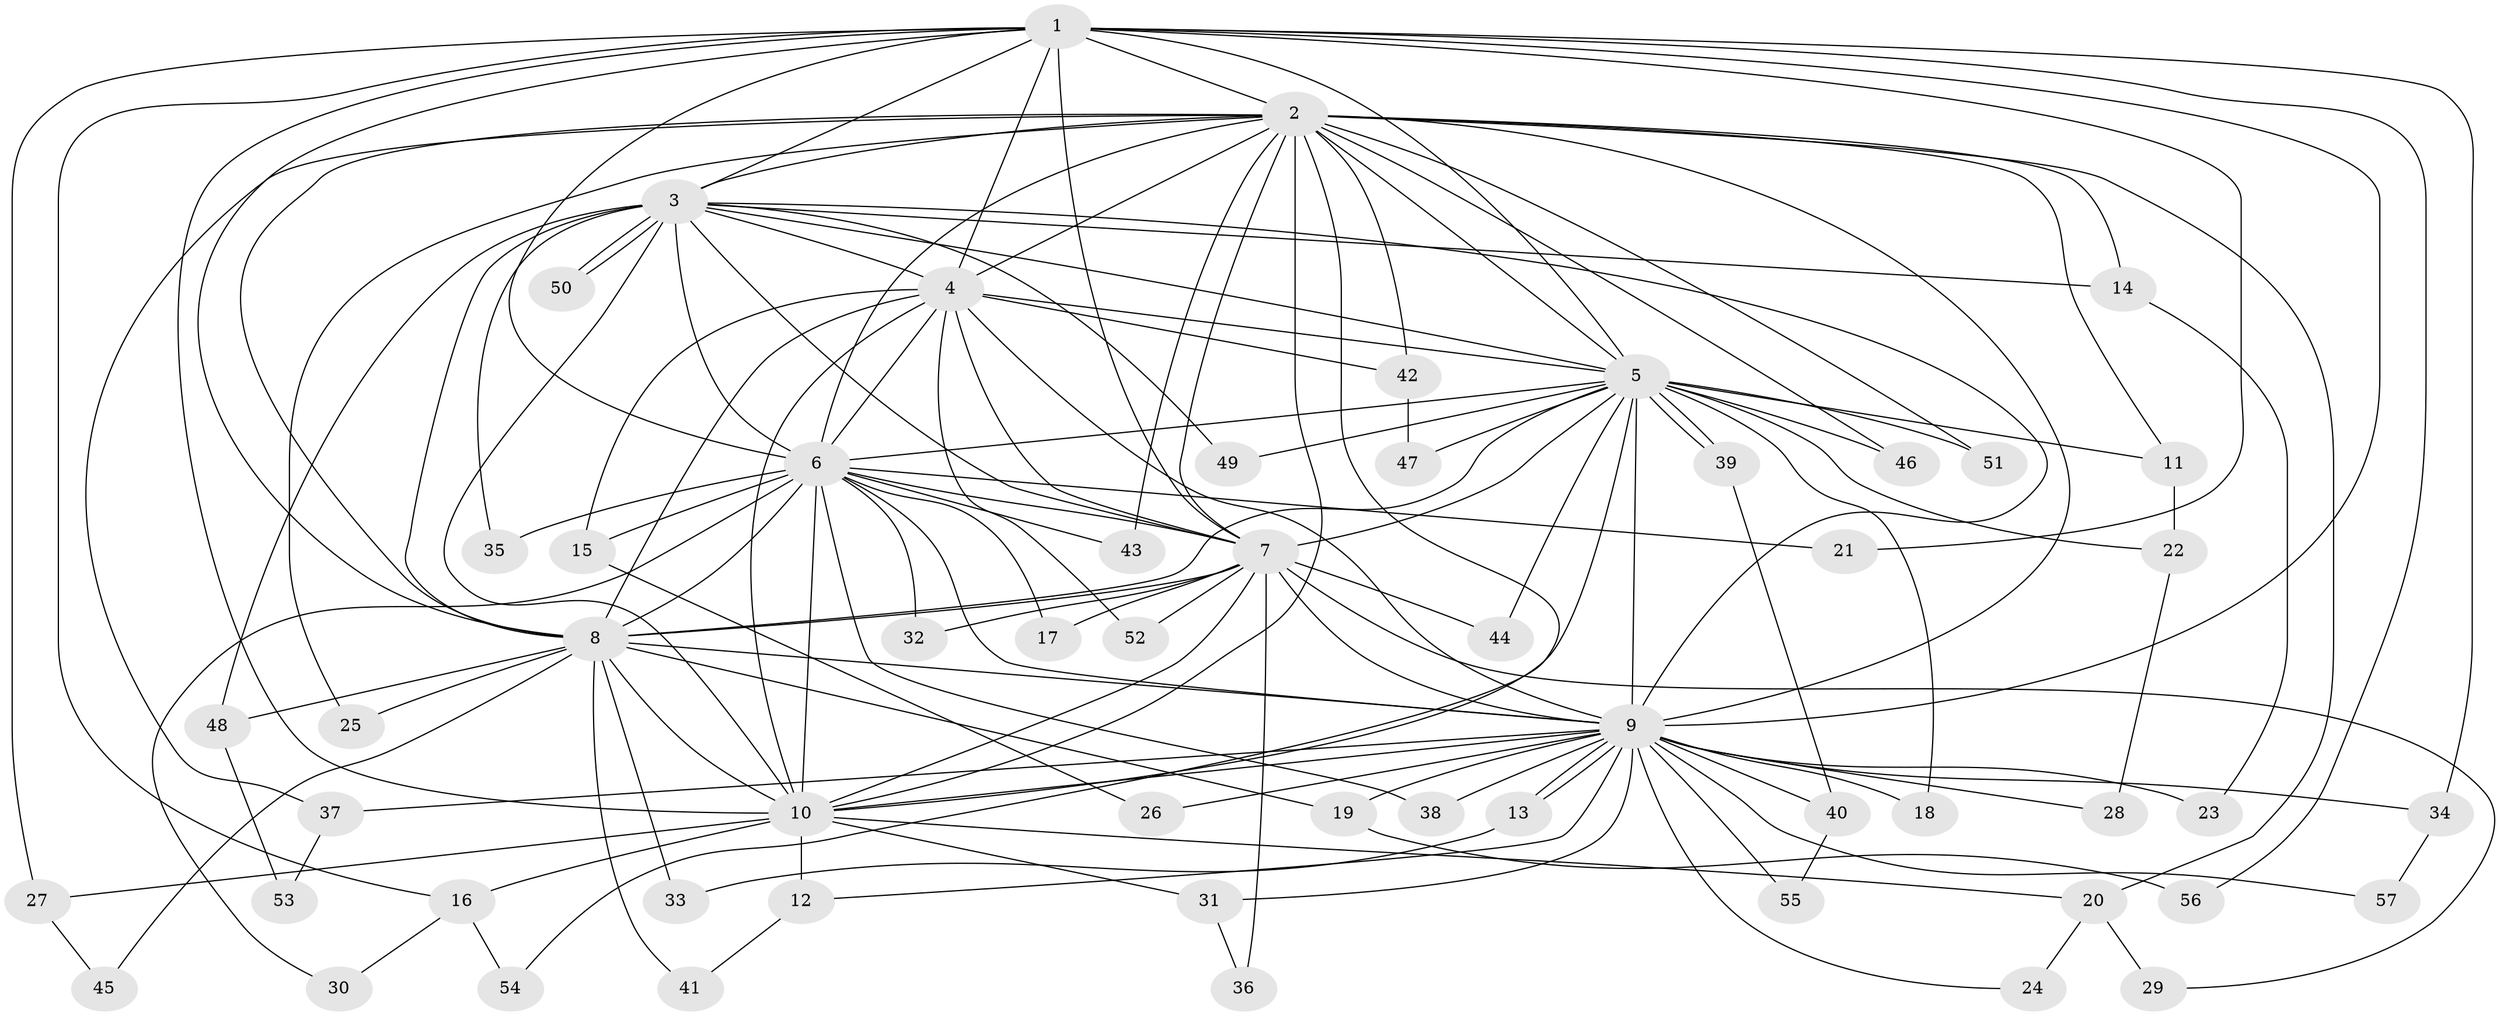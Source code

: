 // Generated by graph-tools (version 1.1) at 2025/25/03/09/25 03:25:49]
// undirected, 57 vertices, 139 edges
graph export_dot {
graph [start="1"]
  node [color=gray90,style=filled];
  1;
  2;
  3;
  4;
  5;
  6;
  7;
  8;
  9;
  10;
  11;
  12;
  13;
  14;
  15;
  16;
  17;
  18;
  19;
  20;
  21;
  22;
  23;
  24;
  25;
  26;
  27;
  28;
  29;
  30;
  31;
  32;
  33;
  34;
  35;
  36;
  37;
  38;
  39;
  40;
  41;
  42;
  43;
  44;
  45;
  46;
  47;
  48;
  49;
  50;
  51;
  52;
  53;
  54;
  55;
  56;
  57;
  1 -- 2;
  1 -- 3;
  1 -- 4;
  1 -- 5;
  1 -- 6;
  1 -- 7;
  1 -- 8;
  1 -- 9;
  1 -- 10;
  1 -- 16;
  1 -- 21;
  1 -- 27;
  1 -- 34;
  1 -- 56;
  2 -- 3;
  2 -- 4;
  2 -- 5;
  2 -- 6;
  2 -- 7;
  2 -- 8;
  2 -- 9;
  2 -- 10;
  2 -- 11;
  2 -- 14;
  2 -- 20;
  2 -- 25;
  2 -- 37;
  2 -- 42;
  2 -- 43;
  2 -- 46;
  2 -- 51;
  2 -- 54;
  3 -- 4;
  3 -- 5;
  3 -- 6;
  3 -- 7;
  3 -- 8;
  3 -- 9;
  3 -- 10;
  3 -- 14;
  3 -- 35;
  3 -- 48;
  3 -- 49;
  3 -- 50;
  3 -- 50;
  4 -- 5;
  4 -- 6;
  4 -- 7;
  4 -- 8;
  4 -- 9;
  4 -- 10;
  4 -- 15;
  4 -- 42;
  4 -- 52;
  5 -- 6;
  5 -- 7;
  5 -- 8;
  5 -- 9;
  5 -- 10;
  5 -- 11;
  5 -- 18;
  5 -- 22;
  5 -- 39;
  5 -- 39;
  5 -- 44;
  5 -- 46;
  5 -- 47;
  5 -- 49;
  5 -- 51;
  6 -- 7;
  6 -- 8;
  6 -- 9;
  6 -- 10;
  6 -- 15;
  6 -- 17;
  6 -- 21;
  6 -- 30;
  6 -- 32;
  6 -- 35;
  6 -- 38;
  6 -- 43;
  7 -- 8;
  7 -- 9;
  7 -- 10;
  7 -- 17;
  7 -- 29;
  7 -- 32;
  7 -- 36;
  7 -- 44;
  7 -- 52;
  8 -- 9;
  8 -- 10;
  8 -- 19;
  8 -- 25;
  8 -- 33;
  8 -- 41;
  8 -- 45;
  8 -- 48;
  9 -- 10;
  9 -- 12;
  9 -- 13;
  9 -- 13;
  9 -- 18;
  9 -- 19;
  9 -- 23;
  9 -- 24;
  9 -- 26;
  9 -- 28;
  9 -- 31;
  9 -- 34;
  9 -- 37;
  9 -- 38;
  9 -- 40;
  9 -- 55;
  9 -- 57;
  10 -- 12;
  10 -- 16;
  10 -- 20;
  10 -- 27;
  10 -- 31;
  11 -- 22;
  12 -- 41;
  13 -- 33;
  14 -- 23;
  15 -- 26;
  16 -- 30;
  16 -- 54;
  19 -- 56;
  20 -- 24;
  20 -- 29;
  22 -- 28;
  27 -- 45;
  31 -- 36;
  34 -- 57;
  37 -- 53;
  39 -- 40;
  40 -- 55;
  42 -- 47;
  48 -- 53;
}
